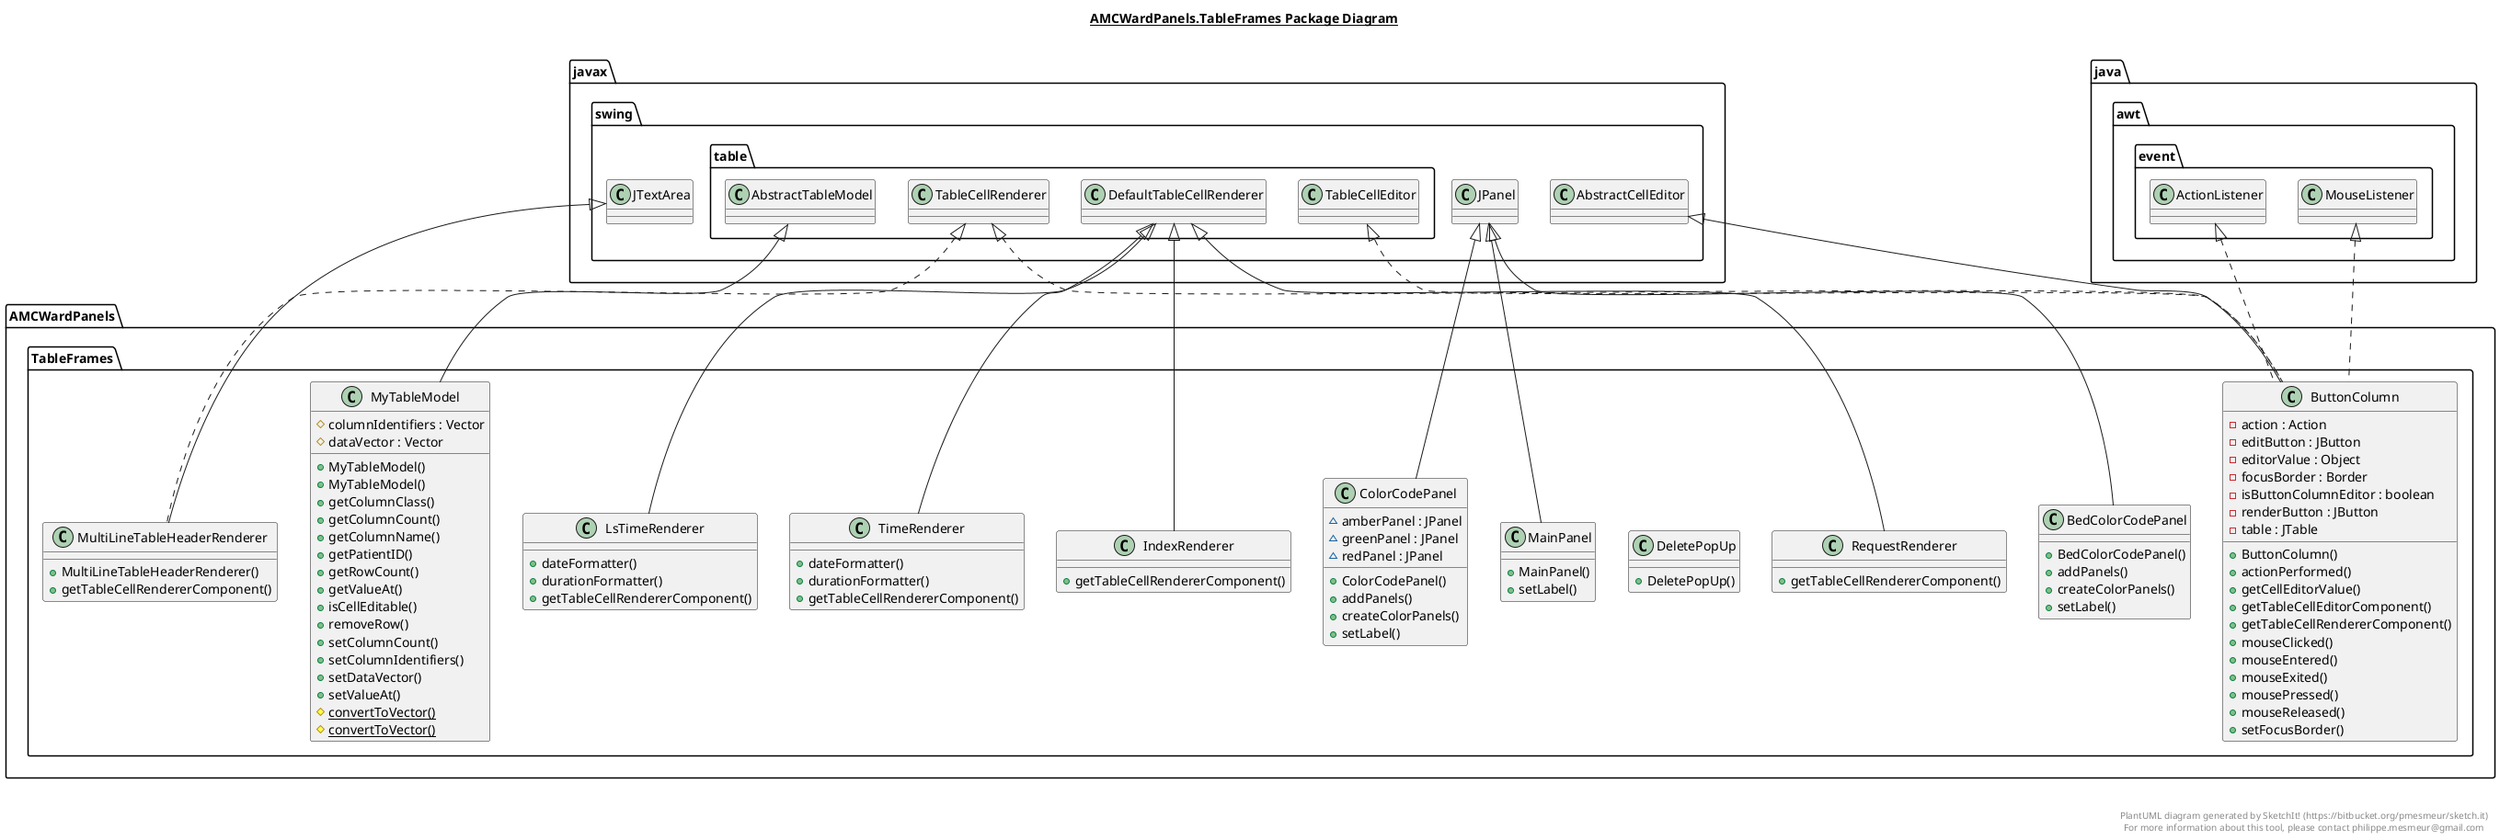 @startuml

title __AMCWardPanels.TableFrames Package Diagram__\n


    namespace AMCWardPanels {
      namespace TableFrames {
        class AMCWardPanels.TableFrames.BedColorCodePanel {
            + BedColorCodePanel()
            + addPanels()
            + createColorPanels()
            + setLabel()
        }
      }
    }

  


    namespace AMCWardPanels {
      namespace TableFrames {
        class AMCWardPanels.TableFrames.ButtonColumn {
            - action : Action
            - editButton : JButton
            - editorValue : Object
            - focusBorder : Border
            - isButtonColumnEditor : boolean
            - renderButton : JButton
            - table : JTable
            + ButtonColumn()
            + actionPerformed()
            + getCellEditorValue()
            + getTableCellEditorComponent()
            + getTableCellRendererComponent()
            + mouseClicked()
            + mouseEntered()
            + mouseExited()
            + mousePressed()
            + mouseReleased()
            + setFocusBorder()
        }
      }
    }

  


    namespace AMCWardPanels {
      namespace TableFrames {
        class AMCWardPanels.TableFrames.ColorCodePanel {
            ~ amberPanel : JPanel
            ~ greenPanel : JPanel
            ~ redPanel : JPanel
            + ColorCodePanel()
            + addPanels()
            + createColorPanels()
            + setLabel()
        }
      }
    }

  


    namespace AMCWardPanels {
      namespace TableFrames {
        class AMCWardPanels.TableFrames.DeletePopUp {
            + DeletePopUp()
        }
      }
    }

  


    namespace AMCWardPanels {
      namespace TableFrames {
        class AMCWardPanels.TableFrames.IndexRenderer {
            + getTableCellRendererComponent()
        }
      }
    }



    namespace AMCWardPanels {
      namespace TableFrames {
        class AMCWardPanels.TableFrames.LsTimeRenderer {
            + dateFormatter()
            + durationFormatter()
            + getTableCellRendererComponent()
        }
      }
    }

  


    namespace AMCWardPanels {
      namespace TableFrames {
        class AMCWardPanels.TableFrames.MainPanel {
            + MainPanel()
            + setLabel()
        }
      }
    }

  


    namespace AMCWardPanels {
      namespace TableFrames {
        class AMCWardPanels.TableFrames.MultiLineTableHeaderRenderer {
            + MultiLineTableHeaderRenderer()
            + getTableCellRendererComponent()
        }
      }
    }

  


    namespace AMCWardPanels {
      namespace TableFrames {
        class AMCWardPanels.TableFrames.MyTableModel {
            # columnIdentifiers : Vector
            # dataVector : Vector
            + MyTableModel()
            + MyTableModel()
            + getColumnClass()
            + getColumnCount()
            + getColumnName()
            + getPatientID()
            + getRowCount()
            + getValueAt()
            + isCellEditable()
            + removeRow()
            + setColumnCount()
            + setColumnIdentifiers()
            + setDataVector()
            + setValueAt()
            {static} # convertToVector()
            {static} # convertToVector()
        }
      }
    }

  

    namespace AMCWardPanels {
      namespace TableFrames {
        class AMCWardPanels.TableFrames.RequestRenderer {
            + getTableCellRendererComponent()
        }
      }
    }

  

    namespace AMCWardPanels {
      namespace TableFrames {
        class AMCWardPanels.TableFrames.TimeRenderer {
            + dateFormatter()
            + durationFormatter()
            + getTableCellRendererComponent()
        }
      }
    }

  

  AMCWardPanels.TableFrames.BedColorCodePanel -up-|> javax.swing.JPanel
  AMCWardPanels.TableFrames.ButtonColumn .up.|> java.awt.event.ActionListener
  AMCWardPanels.TableFrames.ButtonColumn .up.|> java.awt.event.MouseListener
  AMCWardPanels.TableFrames.ButtonColumn .up.|> javax.swing.table.TableCellEditor
  AMCWardPanels.TableFrames.ButtonColumn .up.|> javax.swing.table.TableCellRenderer
  AMCWardPanels.TableFrames.ButtonColumn -up-|> javax.swing.AbstractCellEditor
  AMCWardPanels.TableFrames.ColorCodePanel -up-|> javax.swing.JPanel
  AMCWardPanels.TableFrames.IndexRenderer -up-|> javax.swing.table.DefaultTableCellRenderer
  AMCWardPanels.TableFrames.LsTimeRenderer -up-|> javax.swing.table.DefaultTableCellRenderer
  AMCWardPanels.TableFrames.MainPanel -up-|> javax.swing.JPanel
  AMCWardPanels.TableFrames.MultiLineTableHeaderRenderer .up.|> javax.swing.table.TableCellRenderer
  AMCWardPanels.TableFrames.MultiLineTableHeaderRenderer -up-|> javax.swing.JTextArea
  AMCWardPanels.TableFrames.MyTableModel -up-|> javax.swing.table.AbstractTableModel
  AMCWardPanels.TableFrames.RequestRenderer -up-|> javax.swing.table.DefaultTableCellRenderer
  AMCWardPanels.TableFrames.TimeRenderer -up-|> javax.swing.table.DefaultTableCellRenderer


right footer


PlantUML diagram generated by SketchIt! (https://bitbucket.org/pmesmeur/sketch.it)
For more information about this tool, please contact philippe.mesmeur@gmail.com
endfooter

@enduml
